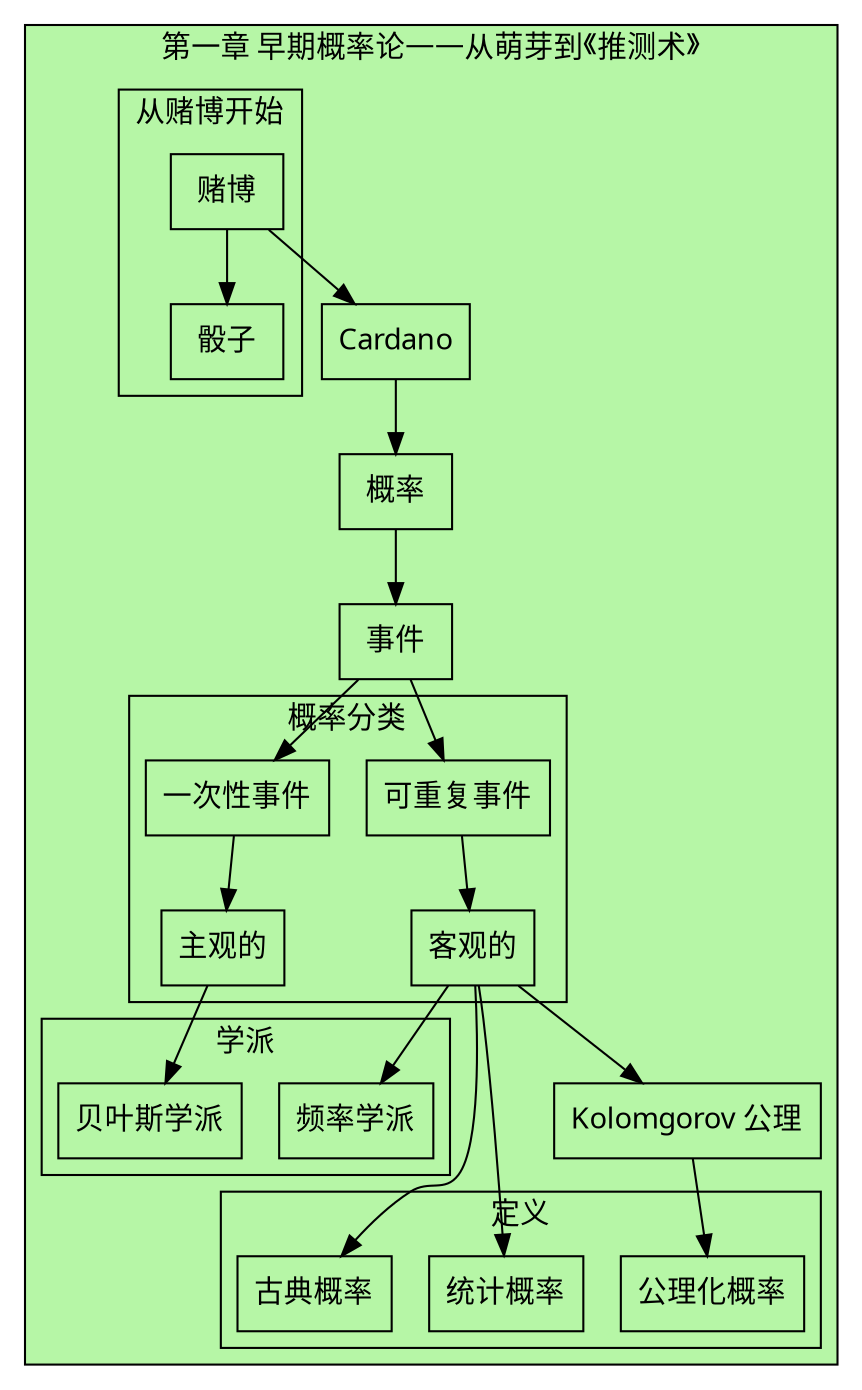 digraph Statistics_History_1_0{           //设置分辨率
	dpi = 320;
	//graph[bgcolor="cadetblue"];

	node[shape=box,fontname="SimSon"]
	//----------------------------------------------
	// 1.0早期概率论——从萌芽到《推测术》
	//----------------------------------------------
	//nodes
	subgraph cluster_1_0{
		bgcolor = "#b6f6a6";
		fontname="Futura";
		fontsize = 14;
		label="第一章 早期概率论——从萌芽到《推测术》";
		event[label="事件"];
		probability[label="概率"];

		subgraph cluster_origin
		{
			label="从赌博开始"
			gambling[label="赌博"];
			dice[label="骰子"];
		}
		subgraph cluster_probability_class
		{
			label="概率分类";
			reproducibility[label="可重复事件"];
			disposable[label="一次性事件"];
			subjective[label="主观的"];
			objective[label="客观的"];
		}
		subgraph cluster_school
		{
			label="学派";
			Bayes[label="贝叶斯学派"];
			frequency[label="频率学派"];
		}
		subgraph cluster_probability
		{
			label="定义";
			classical[label="古典概率"];
			statistics[label="统计概率"];
			probability_axiom[label="公理化概率"];
		}
		Kolomgorov[label="Kolomgorov 公理"];

		Cardano[lable="卡丹诺(G.Cardano)"]
		//edges
		gambling->dice;
		gambling->Cardano->probability->event;
		event->reproducibility->objective;
		event->disposable->subjective;
		objective->classical;
		objective->statistics;
		objective->Kolomgorov->probability_axiom;
		subjective->Bayes;
		objective->frequency;
	}

}
